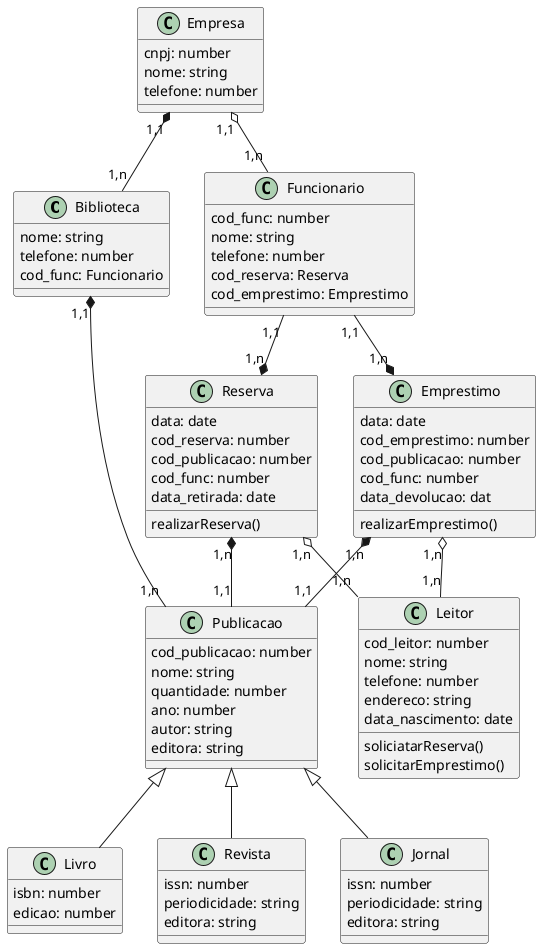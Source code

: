 @startuml biblioteca
class Biblioteca {
    nome: string
    telefone: number
    cod_func: Funcionario


}
class Empresa {
    cnpj: number
    nome: string
    telefone: number


}
class Funcionario {
    cod_func: number
    nome: string
    telefone: number
    cod_reserva: Reserva
    cod_emprestimo: Emprestimo
}
class Publicacao {
    cod_publicacao: number
    nome: string
    quantidade: number
    ano: number
    autor: string
    editora: string


}
class Livro {
    isbn: number
    edicao: number


}
class Revista {
    issn: number
    periodicidade: string
    editora: string
}
Class Jornal {
    issn: number
    periodicidade: string
    editora: string
}
class Reserva {
    data: date
    cod_reserva: number
    cod_publicacao: number
    cod_func: number
    data_retirada: date
    realizarReserva()
}
class Emprestimo {
    data: date
    cod_emprestimo: number
    cod_publicacao: number
    cod_func: number
    data_devolucao: dat
    realizarEmprestimo()
}
class Leitor {
    cod_leitor: number
    nome: string
    telefone: number
    endereco: string
    data_nascimento: date
    soliciatarReserva()
    solicitarEmprestimo()  
}

Empresa "1,1" *-- "1,n" Biblioteca
Biblioteca "1,1" *-- "1,n" Publicacao
Empresa  "1,1" o-- "1,n" Funcionario
Publicacao  <|-- Livro
Publicacao  <|-- Revista
Publicacao <|-- Jornal
Emprestimo "1,n" *-- "1,1" Publicacao
Reserva "1,n" *-- "1,1" Publicacao
Funcionario "1,1" --* "1,n" Reserva
Funcionario "1,1" --* "1,n" Emprestimo
Reserva "1,n" o-- "1,n" Leitor
Emprestimo "1,n" o-- "1,n" Leitor


@enduml